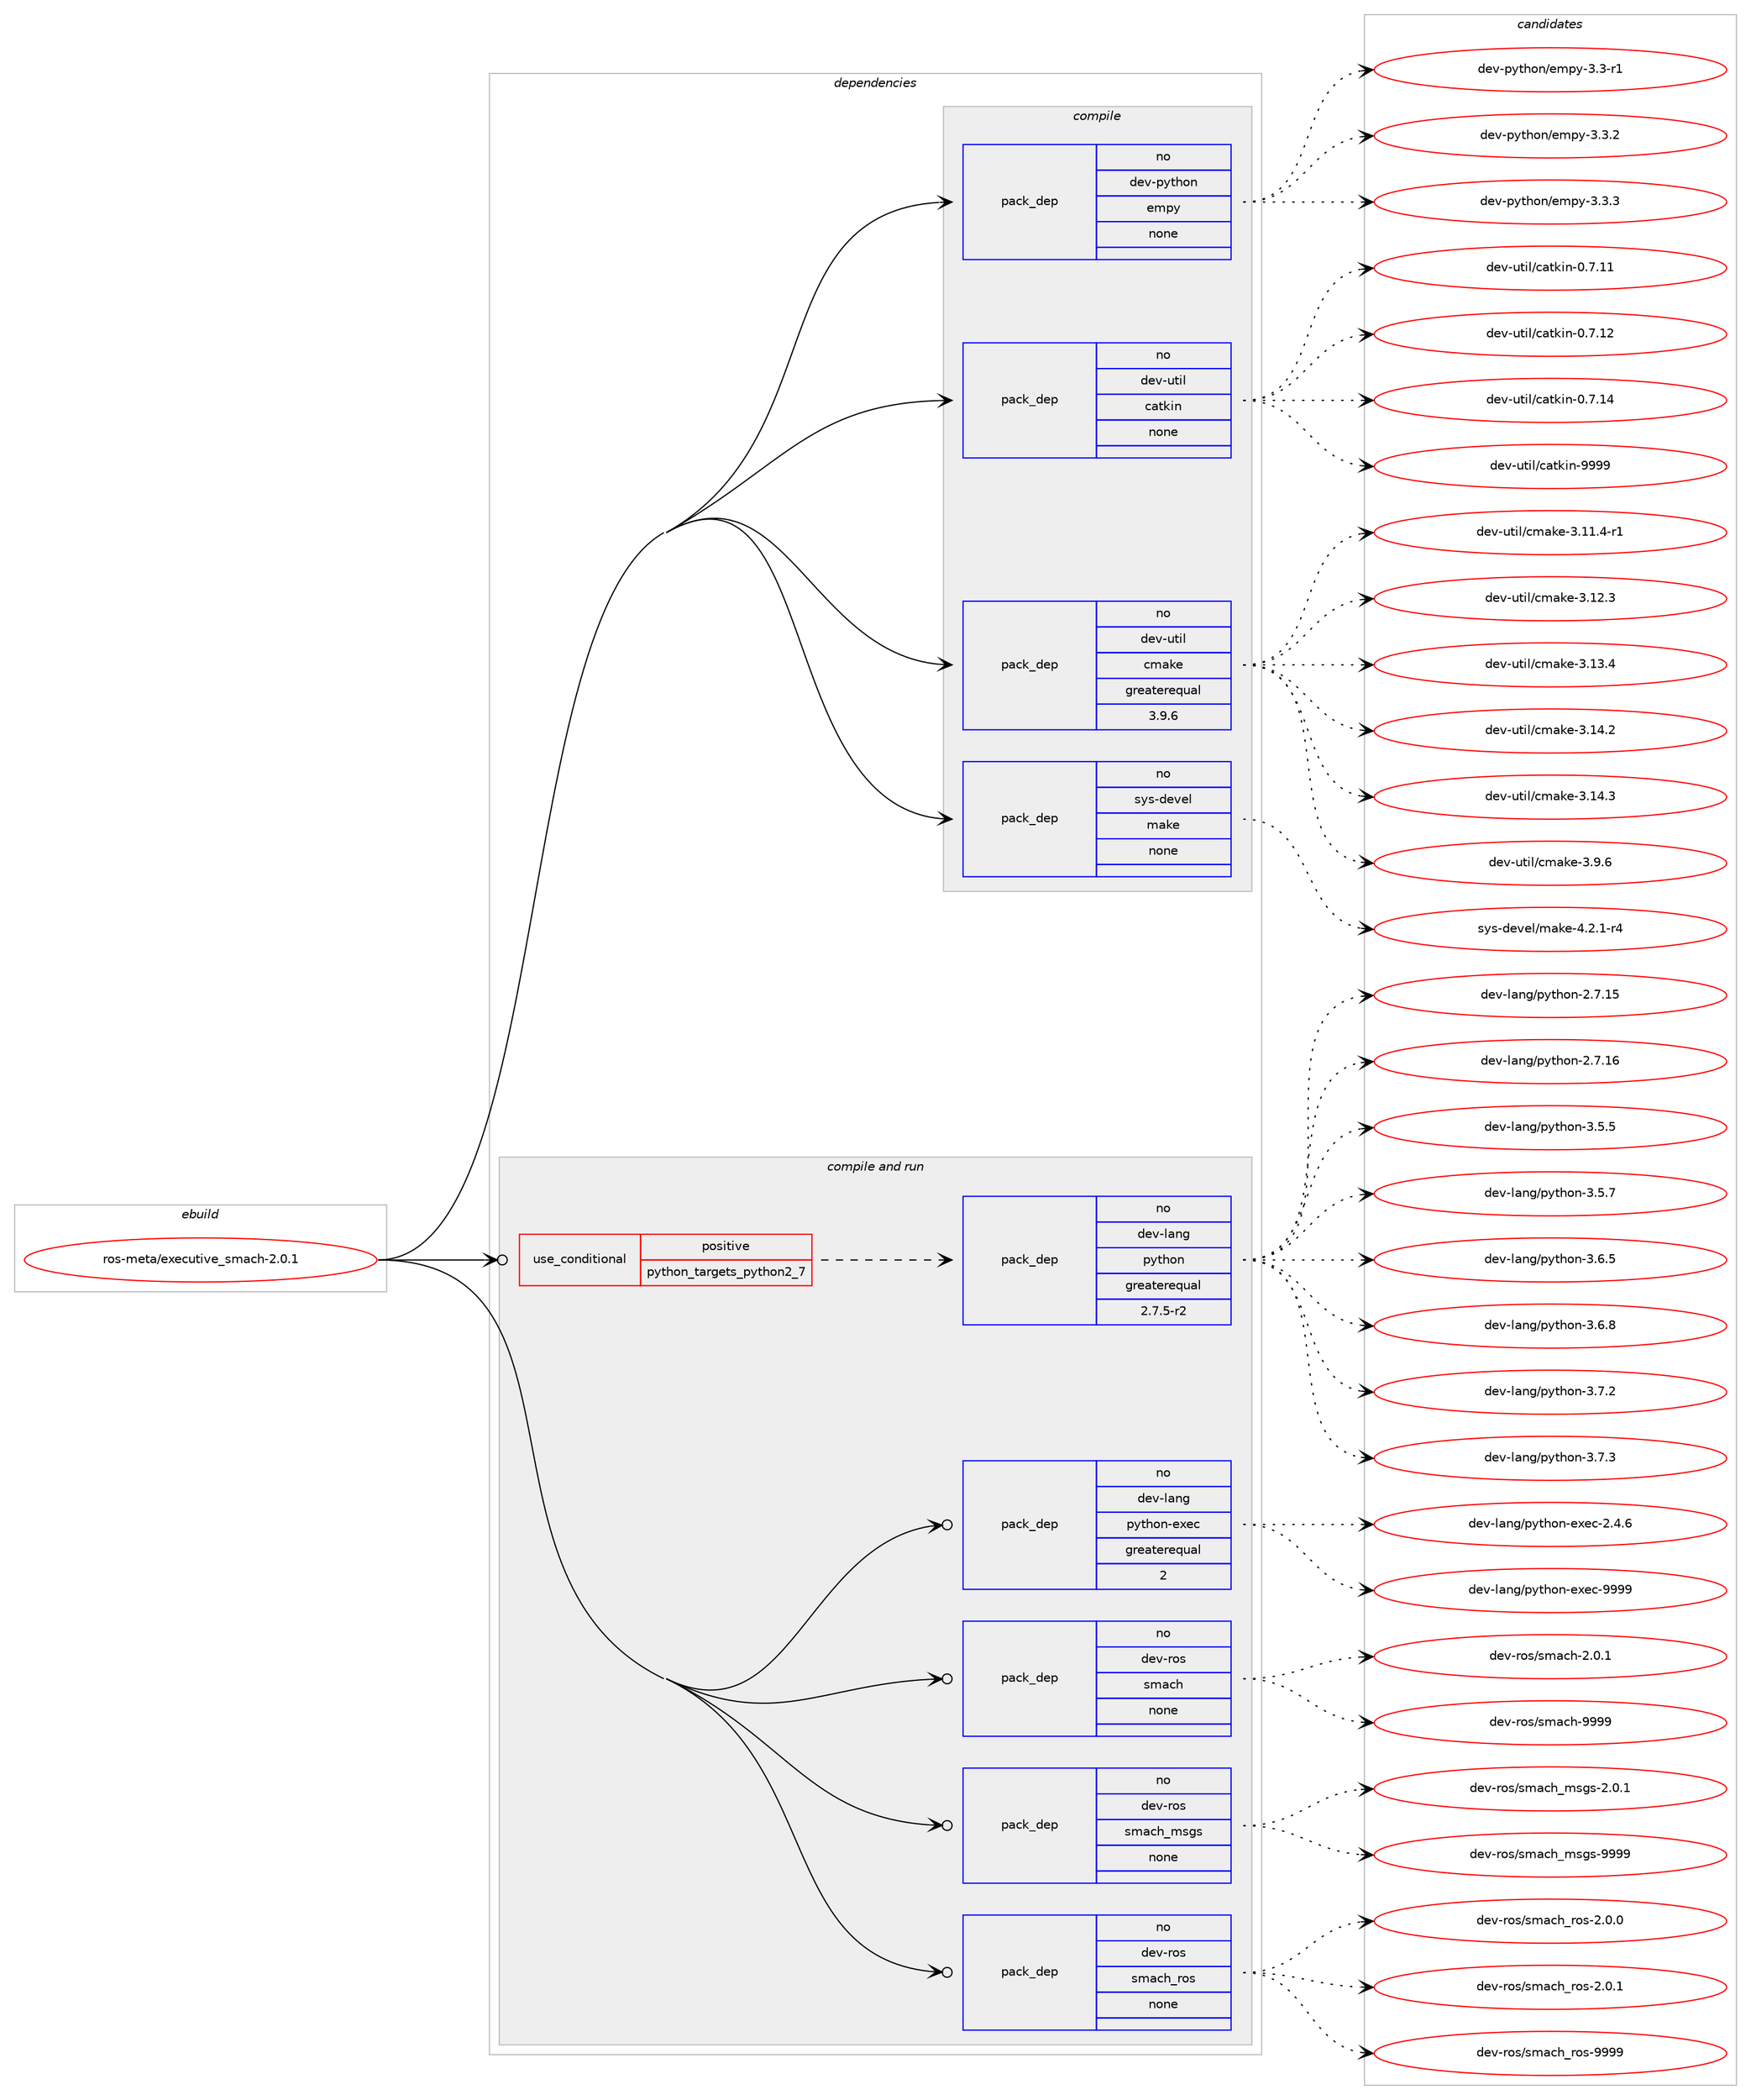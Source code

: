 digraph prolog {

# *************
# Graph options
# *************

newrank=true;
concentrate=true;
compound=true;
graph [rankdir=LR,fontname=Helvetica,fontsize=10,ranksep=1.5];#, ranksep=2.5, nodesep=0.2];
edge  [arrowhead=vee];
node  [fontname=Helvetica,fontsize=10];

# **********
# The ebuild
# **********

subgraph cluster_leftcol {
color=gray;
rank=same;
label=<<i>ebuild</i>>;
id [label="ros-meta/executive_smach-2.0.1", color=red, width=4, href="../ros-meta/executive_smach-2.0.1.svg"];
}

# ****************
# The dependencies
# ****************

subgraph cluster_midcol {
color=gray;
label=<<i>dependencies</i>>;
subgraph cluster_compile {
fillcolor="#eeeeee";
style=filled;
label=<<i>compile</i>>;
subgraph pack3006 {
dependency4087 [label=<<TABLE BORDER="0" CELLBORDER="1" CELLSPACING="0" CELLPADDING="4" WIDTH="220"><TR><TD ROWSPAN="6" CELLPADDING="30">pack_dep</TD></TR><TR><TD WIDTH="110">no</TD></TR><TR><TD>dev-python</TD></TR><TR><TD>empy</TD></TR><TR><TD>none</TD></TR><TR><TD></TD></TR></TABLE>>, shape=none, color=blue];
}
id:e -> dependency4087:w [weight=20,style="solid",arrowhead="vee"];
subgraph pack3007 {
dependency4088 [label=<<TABLE BORDER="0" CELLBORDER="1" CELLSPACING="0" CELLPADDING="4" WIDTH="220"><TR><TD ROWSPAN="6" CELLPADDING="30">pack_dep</TD></TR><TR><TD WIDTH="110">no</TD></TR><TR><TD>dev-util</TD></TR><TR><TD>catkin</TD></TR><TR><TD>none</TD></TR><TR><TD></TD></TR></TABLE>>, shape=none, color=blue];
}
id:e -> dependency4088:w [weight=20,style="solid",arrowhead="vee"];
subgraph pack3008 {
dependency4089 [label=<<TABLE BORDER="0" CELLBORDER="1" CELLSPACING="0" CELLPADDING="4" WIDTH="220"><TR><TD ROWSPAN="6" CELLPADDING="30">pack_dep</TD></TR><TR><TD WIDTH="110">no</TD></TR><TR><TD>dev-util</TD></TR><TR><TD>cmake</TD></TR><TR><TD>greaterequal</TD></TR><TR><TD>3.9.6</TD></TR></TABLE>>, shape=none, color=blue];
}
id:e -> dependency4089:w [weight=20,style="solid",arrowhead="vee"];
subgraph pack3009 {
dependency4090 [label=<<TABLE BORDER="0" CELLBORDER="1" CELLSPACING="0" CELLPADDING="4" WIDTH="220"><TR><TD ROWSPAN="6" CELLPADDING="30">pack_dep</TD></TR><TR><TD WIDTH="110">no</TD></TR><TR><TD>sys-devel</TD></TR><TR><TD>make</TD></TR><TR><TD>none</TD></TR><TR><TD></TD></TR></TABLE>>, shape=none, color=blue];
}
id:e -> dependency4090:w [weight=20,style="solid",arrowhead="vee"];
}
subgraph cluster_compileandrun {
fillcolor="#eeeeee";
style=filled;
label=<<i>compile and run</i>>;
subgraph cond1021 {
dependency4091 [label=<<TABLE BORDER="0" CELLBORDER="1" CELLSPACING="0" CELLPADDING="4"><TR><TD ROWSPAN="3" CELLPADDING="10">use_conditional</TD></TR><TR><TD>positive</TD></TR><TR><TD>python_targets_python2_7</TD></TR></TABLE>>, shape=none, color=red];
subgraph pack3010 {
dependency4092 [label=<<TABLE BORDER="0" CELLBORDER="1" CELLSPACING="0" CELLPADDING="4" WIDTH="220"><TR><TD ROWSPAN="6" CELLPADDING="30">pack_dep</TD></TR><TR><TD WIDTH="110">no</TD></TR><TR><TD>dev-lang</TD></TR><TR><TD>python</TD></TR><TR><TD>greaterequal</TD></TR><TR><TD>2.7.5-r2</TD></TR></TABLE>>, shape=none, color=blue];
}
dependency4091:e -> dependency4092:w [weight=20,style="dashed",arrowhead="vee"];
}
id:e -> dependency4091:w [weight=20,style="solid",arrowhead="odotvee"];
subgraph pack3011 {
dependency4093 [label=<<TABLE BORDER="0" CELLBORDER="1" CELLSPACING="0" CELLPADDING="4" WIDTH="220"><TR><TD ROWSPAN="6" CELLPADDING="30">pack_dep</TD></TR><TR><TD WIDTH="110">no</TD></TR><TR><TD>dev-lang</TD></TR><TR><TD>python-exec</TD></TR><TR><TD>greaterequal</TD></TR><TR><TD>2</TD></TR></TABLE>>, shape=none, color=blue];
}
id:e -> dependency4093:w [weight=20,style="solid",arrowhead="odotvee"];
subgraph pack3012 {
dependency4094 [label=<<TABLE BORDER="0" CELLBORDER="1" CELLSPACING="0" CELLPADDING="4" WIDTH="220"><TR><TD ROWSPAN="6" CELLPADDING="30">pack_dep</TD></TR><TR><TD WIDTH="110">no</TD></TR><TR><TD>dev-ros</TD></TR><TR><TD>smach</TD></TR><TR><TD>none</TD></TR><TR><TD></TD></TR></TABLE>>, shape=none, color=blue];
}
id:e -> dependency4094:w [weight=20,style="solid",arrowhead="odotvee"];
subgraph pack3013 {
dependency4095 [label=<<TABLE BORDER="0" CELLBORDER="1" CELLSPACING="0" CELLPADDING="4" WIDTH="220"><TR><TD ROWSPAN="6" CELLPADDING="30">pack_dep</TD></TR><TR><TD WIDTH="110">no</TD></TR><TR><TD>dev-ros</TD></TR><TR><TD>smach_msgs</TD></TR><TR><TD>none</TD></TR><TR><TD></TD></TR></TABLE>>, shape=none, color=blue];
}
id:e -> dependency4095:w [weight=20,style="solid",arrowhead="odotvee"];
subgraph pack3014 {
dependency4096 [label=<<TABLE BORDER="0" CELLBORDER="1" CELLSPACING="0" CELLPADDING="4" WIDTH="220"><TR><TD ROWSPAN="6" CELLPADDING="30">pack_dep</TD></TR><TR><TD WIDTH="110">no</TD></TR><TR><TD>dev-ros</TD></TR><TR><TD>smach_ros</TD></TR><TR><TD>none</TD></TR><TR><TD></TD></TR></TABLE>>, shape=none, color=blue];
}
id:e -> dependency4096:w [weight=20,style="solid",arrowhead="odotvee"];
}
subgraph cluster_run {
fillcolor="#eeeeee";
style=filled;
label=<<i>run</i>>;
}
}

# **************
# The candidates
# **************

subgraph cluster_choices {
rank=same;
color=gray;
label=<<i>candidates</i>>;

subgraph choice3006 {
color=black;
nodesep=1;
choice1001011184511212111610411111047101109112121455146514511449 [label="dev-python/empy-3.3-r1", color=red, width=4,href="../dev-python/empy-3.3-r1.svg"];
choice1001011184511212111610411111047101109112121455146514650 [label="dev-python/empy-3.3.2", color=red, width=4,href="../dev-python/empy-3.3.2.svg"];
choice1001011184511212111610411111047101109112121455146514651 [label="dev-python/empy-3.3.3", color=red, width=4,href="../dev-python/empy-3.3.3.svg"];
dependency4087:e -> choice1001011184511212111610411111047101109112121455146514511449:w [style=dotted,weight="100"];
dependency4087:e -> choice1001011184511212111610411111047101109112121455146514650:w [style=dotted,weight="100"];
dependency4087:e -> choice1001011184511212111610411111047101109112121455146514651:w [style=dotted,weight="100"];
}
subgraph choice3007 {
color=black;
nodesep=1;
choice1001011184511711610510847999711610710511045484655464949 [label="dev-util/catkin-0.7.11", color=red, width=4,href="../dev-util/catkin-0.7.11.svg"];
choice1001011184511711610510847999711610710511045484655464950 [label="dev-util/catkin-0.7.12", color=red, width=4,href="../dev-util/catkin-0.7.12.svg"];
choice1001011184511711610510847999711610710511045484655464952 [label="dev-util/catkin-0.7.14", color=red, width=4,href="../dev-util/catkin-0.7.14.svg"];
choice100101118451171161051084799971161071051104557575757 [label="dev-util/catkin-9999", color=red, width=4,href="../dev-util/catkin-9999.svg"];
dependency4088:e -> choice1001011184511711610510847999711610710511045484655464949:w [style=dotted,weight="100"];
dependency4088:e -> choice1001011184511711610510847999711610710511045484655464950:w [style=dotted,weight="100"];
dependency4088:e -> choice1001011184511711610510847999711610710511045484655464952:w [style=dotted,weight="100"];
dependency4088:e -> choice100101118451171161051084799971161071051104557575757:w [style=dotted,weight="100"];
}
subgraph choice3008 {
color=black;
nodesep=1;
choice10010111845117116105108479910997107101455146494946524511449 [label="dev-util/cmake-3.11.4-r1", color=red, width=4,href="../dev-util/cmake-3.11.4-r1.svg"];
choice1001011184511711610510847991099710710145514649504651 [label="dev-util/cmake-3.12.3", color=red, width=4,href="../dev-util/cmake-3.12.3.svg"];
choice1001011184511711610510847991099710710145514649514652 [label="dev-util/cmake-3.13.4", color=red, width=4,href="../dev-util/cmake-3.13.4.svg"];
choice1001011184511711610510847991099710710145514649524650 [label="dev-util/cmake-3.14.2", color=red, width=4,href="../dev-util/cmake-3.14.2.svg"];
choice1001011184511711610510847991099710710145514649524651 [label="dev-util/cmake-3.14.3", color=red, width=4,href="../dev-util/cmake-3.14.3.svg"];
choice10010111845117116105108479910997107101455146574654 [label="dev-util/cmake-3.9.6", color=red, width=4,href="../dev-util/cmake-3.9.6.svg"];
dependency4089:e -> choice10010111845117116105108479910997107101455146494946524511449:w [style=dotted,weight="100"];
dependency4089:e -> choice1001011184511711610510847991099710710145514649504651:w [style=dotted,weight="100"];
dependency4089:e -> choice1001011184511711610510847991099710710145514649514652:w [style=dotted,weight="100"];
dependency4089:e -> choice1001011184511711610510847991099710710145514649524650:w [style=dotted,weight="100"];
dependency4089:e -> choice1001011184511711610510847991099710710145514649524651:w [style=dotted,weight="100"];
dependency4089:e -> choice10010111845117116105108479910997107101455146574654:w [style=dotted,weight="100"];
}
subgraph choice3009 {
color=black;
nodesep=1;
choice1151211154510010111810110847109971071014552465046494511452 [label="sys-devel/make-4.2.1-r4", color=red, width=4,href="../sys-devel/make-4.2.1-r4.svg"];
dependency4090:e -> choice1151211154510010111810110847109971071014552465046494511452:w [style=dotted,weight="100"];
}
subgraph choice3010 {
color=black;
nodesep=1;
choice10010111845108971101034711212111610411111045504655464953 [label="dev-lang/python-2.7.15", color=red, width=4,href="../dev-lang/python-2.7.15.svg"];
choice10010111845108971101034711212111610411111045504655464954 [label="dev-lang/python-2.7.16", color=red, width=4,href="../dev-lang/python-2.7.16.svg"];
choice100101118451089711010347112121116104111110455146534653 [label="dev-lang/python-3.5.5", color=red, width=4,href="../dev-lang/python-3.5.5.svg"];
choice100101118451089711010347112121116104111110455146534655 [label="dev-lang/python-3.5.7", color=red, width=4,href="../dev-lang/python-3.5.7.svg"];
choice100101118451089711010347112121116104111110455146544653 [label="dev-lang/python-3.6.5", color=red, width=4,href="../dev-lang/python-3.6.5.svg"];
choice100101118451089711010347112121116104111110455146544656 [label="dev-lang/python-3.6.8", color=red, width=4,href="../dev-lang/python-3.6.8.svg"];
choice100101118451089711010347112121116104111110455146554650 [label="dev-lang/python-3.7.2", color=red, width=4,href="../dev-lang/python-3.7.2.svg"];
choice100101118451089711010347112121116104111110455146554651 [label="dev-lang/python-3.7.3", color=red, width=4,href="../dev-lang/python-3.7.3.svg"];
dependency4092:e -> choice10010111845108971101034711212111610411111045504655464953:w [style=dotted,weight="100"];
dependency4092:e -> choice10010111845108971101034711212111610411111045504655464954:w [style=dotted,weight="100"];
dependency4092:e -> choice100101118451089711010347112121116104111110455146534653:w [style=dotted,weight="100"];
dependency4092:e -> choice100101118451089711010347112121116104111110455146534655:w [style=dotted,weight="100"];
dependency4092:e -> choice100101118451089711010347112121116104111110455146544653:w [style=dotted,weight="100"];
dependency4092:e -> choice100101118451089711010347112121116104111110455146544656:w [style=dotted,weight="100"];
dependency4092:e -> choice100101118451089711010347112121116104111110455146554650:w [style=dotted,weight="100"];
dependency4092:e -> choice100101118451089711010347112121116104111110455146554651:w [style=dotted,weight="100"];
}
subgraph choice3011 {
color=black;
nodesep=1;
choice1001011184510897110103471121211161041111104510112010199455046524654 [label="dev-lang/python-exec-2.4.6", color=red, width=4,href="../dev-lang/python-exec-2.4.6.svg"];
choice10010111845108971101034711212111610411111045101120101994557575757 [label="dev-lang/python-exec-9999", color=red, width=4,href="../dev-lang/python-exec-9999.svg"];
dependency4093:e -> choice1001011184510897110103471121211161041111104510112010199455046524654:w [style=dotted,weight="100"];
dependency4093:e -> choice10010111845108971101034711212111610411111045101120101994557575757:w [style=dotted,weight="100"];
}
subgraph choice3012 {
color=black;
nodesep=1;
choice10010111845114111115471151099799104455046484649 [label="dev-ros/smach-2.0.1", color=red, width=4,href="../dev-ros/smach-2.0.1.svg"];
choice100101118451141111154711510997991044557575757 [label="dev-ros/smach-9999", color=red, width=4,href="../dev-ros/smach-9999.svg"];
dependency4094:e -> choice10010111845114111115471151099799104455046484649:w [style=dotted,weight="100"];
dependency4094:e -> choice100101118451141111154711510997991044557575757:w [style=dotted,weight="100"];
}
subgraph choice3013 {
color=black;
nodesep=1;
choice1001011184511411111547115109979910495109115103115455046484649 [label="dev-ros/smach_msgs-2.0.1", color=red, width=4,href="../dev-ros/smach_msgs-2.0.1.svg"];
choice10010111845114111115471151099799104951091151031154557575757 [label="dev-ros/smach_msgs-9999", color=red, width=4,href="../dev-ros/smach_msgs-9999.svg"];
dependency4095:e -> choice1001011184511411111547115109979910495109115103115455046484649:w [style=dotted,weight="100"];
dependency4095:e -> choice10010111845114111115471151099799104951091151031154557575757:w [style=dotted,weight="100"];
}
subgraph choice3014 {
color=black;
nodesep=1;
choice1001011184511411111547115109979910495114111115455046484648 [label="dev-ros/smach_ros-2.0.0", color=red, width=4,href="../dev-ros/smach_ros-2.0.0.svg"];
choice1001011184511411111547115109979910495114111115455046484649 [label="dev-ros/smach_ros-2.0.1", color=red, width=4,href="../dev-ros/smach_ros-2.0.1.svg"];
choice10010111845114111115471151099799104951141111154557575757 [label="dev-ros/smach_ros-9999", color=red, width=4,href="../dev-ros/smach_ros-9999.svg"];
dependency4096:e -> choice1001011184511411111547115109979910495114111115455046484648:w [style=dotted,weight="100"];
dependency4096:e -> choice1001011184511411111547115109979910495114111115455046484649:w [style=dotted,weight="100"];
dependency4096:e -> choice10010111845114111115471151099799104951141111154557575757:w [style=dotted,weight="100"];
}
}

}
